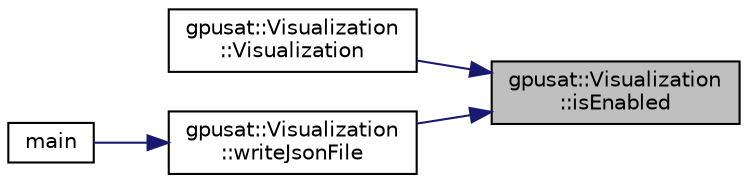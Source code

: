 digraph "gpusat::Visualization::isEnabled"
{
 // INTERACTIVE_SVG=YES
 // LATEX_PDF_SIZE
  edge [fontname="Helvetica",fontsize="10",labelfontname="Helvetica",labelfontsize="10"];
  node [fontname="Helvetica",fontsize="10",shape=record];
  rankdir="RL";
  Node1 [label="gpusat::Visualization\l::isEnabled",height=0.2,width=0.4,color="black", fillcolor="grey75", style="filled", fontcolor="black",tooltip=" "];
  Node1 -> Node2 [dir="back",color="midnightblue",fontsize="10",style="solid",fontname="Helvetica"];
  Node2 [label="gpusat::Visualization\l::Visualization",height=0.2,width=0.4,color="black", fillcolor="white", style="filled",URL="$classgpusat_1_1_visualization.html#a6b548a71d2aaf1d49fa2caac8a7484a9",tooltip=" "];
  Node1 -> Node3 [dir="back",color="midnightblue",fontsize="10",style="solid",fontname="Helvetica"];
  Node3 [label="gpusat::Visualization\l::writeJsonFile",height=0.2,width=0.4,color="black", fillcolor="white", style="filled",URL="$classgpusat_1_1_visualization.html#a81123313bcffe5cd041d3d3897f7d5d1",tooltip=" "];
  Node3 -> Node4 [dir="back",color="midnightblue",fontsize="10",style="solid",fontname="Helvetica"];
  Node4 [label="main",height=0.2,width=0.4,color="black", fillcolor="white", style="filled",URL="$main_8cpp.html#a0ddf1224851353fc92bfbff6f499fa97",tooltip=" "];
}
